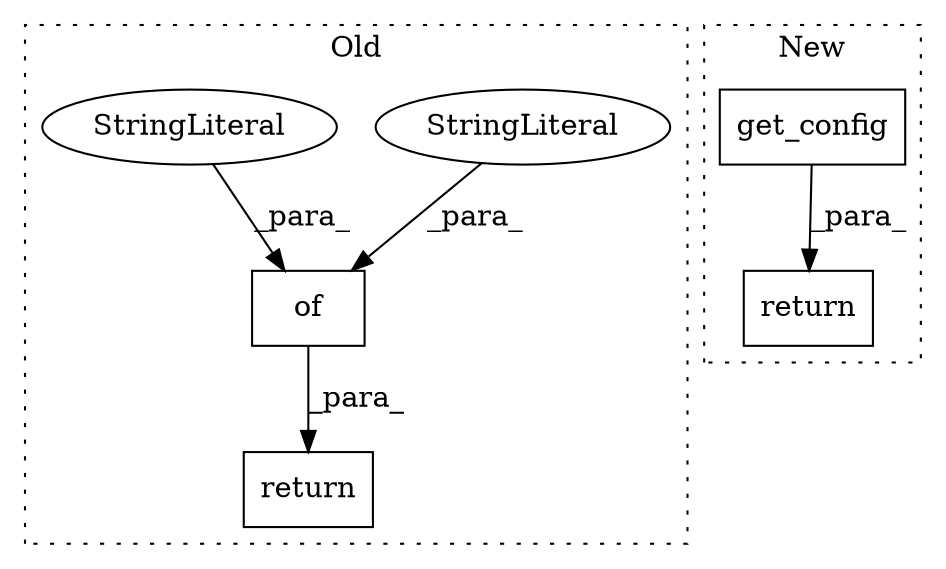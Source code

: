 digraph G {
subgraph cluster0 {
1 [label="of" a="32" s="27444,27600" l="3,1" shape="box"];
3 [label="StringLiteral" a="45" s="27447" l="14" shape="ellipse"];
4 [label="StringLiteral" a="45" s="27570" l="13" shape="ellipse"];
6 [label="return" a="41" s="27433" l="7" shape="box"];
label = "Old";
style="dotted";
}
subgraph cluster1 {
2 [label="get_config" a="32" s="29059" l="12" shape="box"];
5 [label="return" a="41" s="29136" l="7" shape="box"];
label = "New";
style="dotted";
}
1 -> 6 [label="_para_"];
2 -> 5 [label="_para_"];
3 -> 1 [label="_para_"];
4 -> 1 [label="_para_"];
}